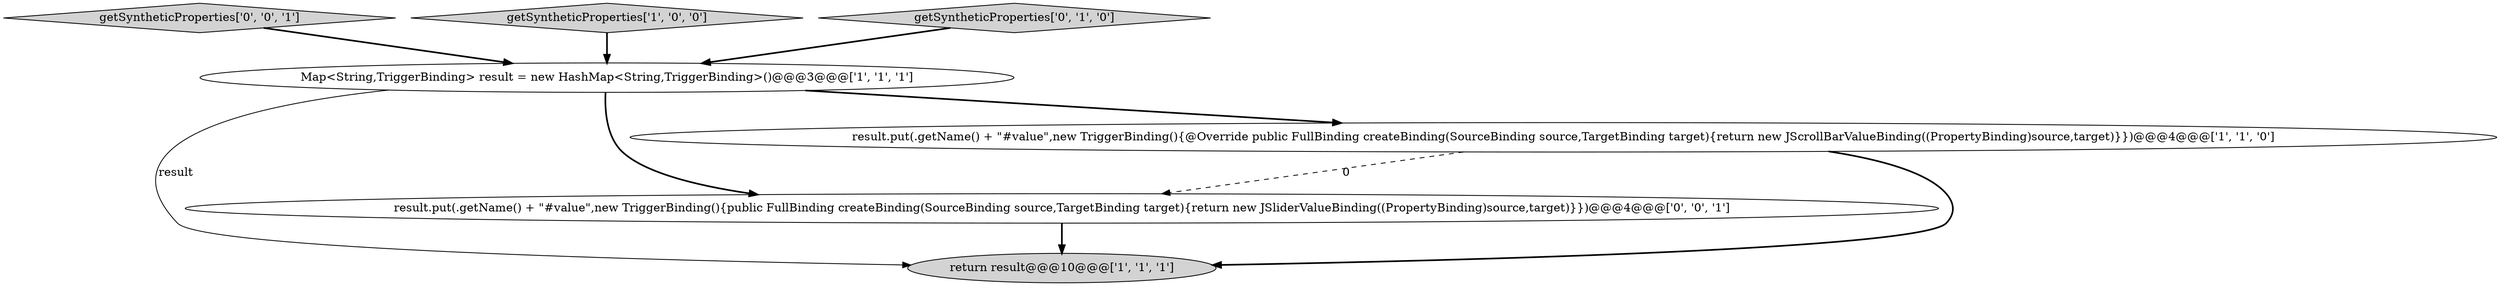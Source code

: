 digraph {
6 [style = filled, label = "getSyntheticProperties['0', '0', '1']", fillcolor = lightgray, shape = diamond image = "AAA0AAABBB3BBB"];
5 [style = filled, label = "result.put(.getName() + \"#value\",new TriggerBinding(){public FullBinding createBinding(SourceBinding source,TargetBinding target){return new JSliderValueBinding((PropertyBinding)source,target)}})@@@4@@@['0', '0', '1']", fillcolor = white, shape = ellipse image = "AAA0AAABBB3BBB"];
0 [style = filled, label = "getSyntheticProperties['1', '0', '0']", fillcolor = lightgray, shape = diamond image = "AAA0AAABBB1BBB"];
1 [style = filled, label = "return result@@@10@@@['1', '1', '1']", fillcolor = lightgray, shape = ellipse image = "AAA0AAABBB1BBB"];
2 [style = filled, label = "Map<String,TriggerBinding> result = new HashMap<String,TriggerBinding>()@@@3@@@['1', '1', '1']", fillcolor = white, shape = ellipse image = "AAA0AAABBB1BBB"];
4 [style = filled, label = "getSyntheticProperties['0', '1', '0']", fillcolor = lightgray, shape = diamond image = "AAA0AAABBB2BBB"];
3 [style = filled, label = "result.put(.getName() + \"#value\",new TriggerBinding(){@Override public FullBinding createBinding(SourceBinding source,TargetBinding target){return new JScrollBarValueBinding((PropertyBinding)source,target)}})@@@4@@@['1', '1', '0']", fillcolor = white, shape = ellipse image = "AAA0AAABBB1BBB"];
3->5 [style = dashed, label="0"];
5->1 [style = bold, label=""];
0->2 [style = bold, label=""];
2->1 [style = solid, label="result"];
4->2 [style = bold, label=""];
3->1 [style = bold, label=""];
2->3 [style = bold, label=""];
2->5 [style = bold, label=""];
6->2 [style = bold, label=""];
}

